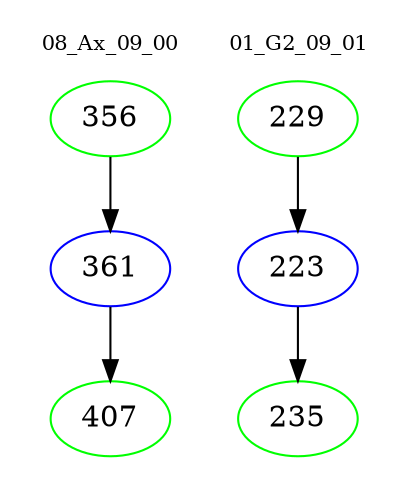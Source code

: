 digraph{
subgraph cluster_0 {
color = white
label = "08_Ax_09_00";
fontsize=10;
T0_356 [label="356", color="green"]
T0_356 -> T0_361 [color="black"]
T0_361 [label="361", color="blue"]
T0_361 -> T0_407 [color="black"]
T0_407 [label="407", color="green"]
}
subgraph cluster_1 {
color = white
label = "01_G2_09_01";
fontsize=10;
T1_229 [label="229", color="green"]
T1_229 -> T1_223 [color="black"]
T1_223 [label="223", color="blue"]
T1_223 -> T1_235 [color="black"]
T1_235 [label="235", color="green"]
}
}
